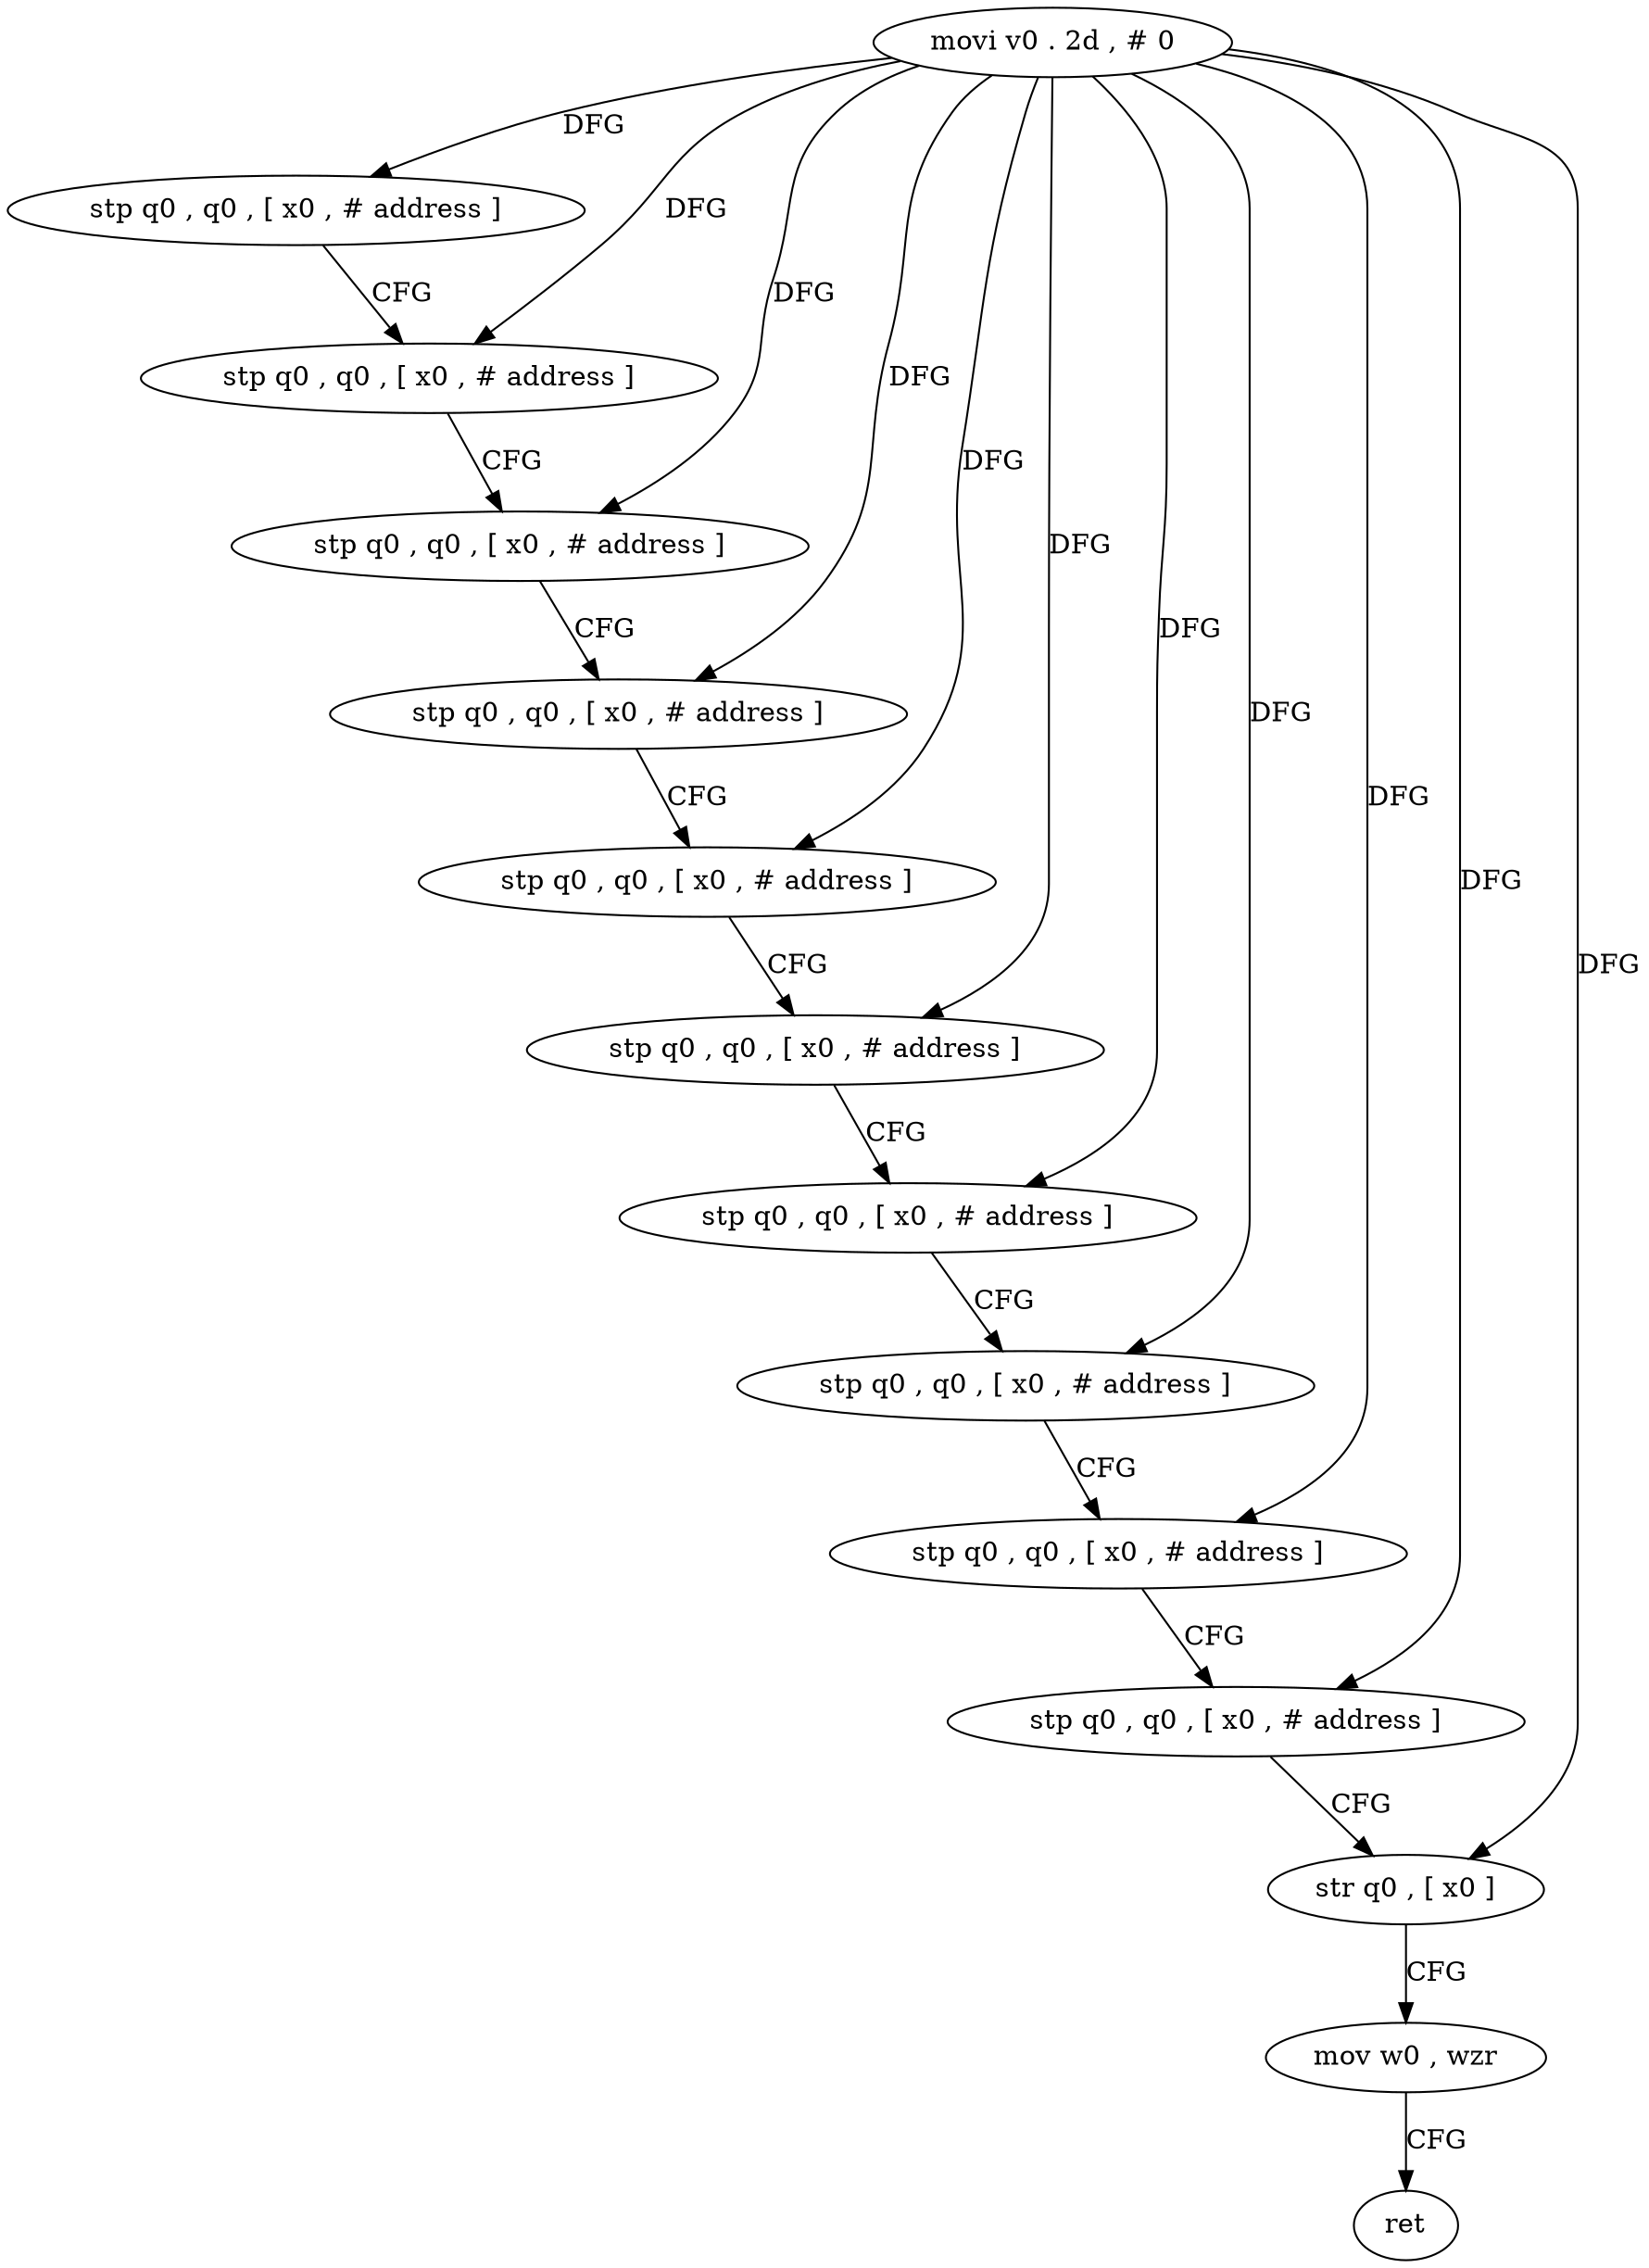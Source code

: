 digraph "func" {
"181112" [label = "movi v0 . 2d , # 0" ]
"181116" [label = "stp q0 , q0 , [ x0 , # address ]" ]
"181120" [label = "stp q0 , q0 , [ x0 , # address ]" ]
"181124" [label = "stp q0 , q0 , [ x0 , # address ]" ]
"181128" [label = "stp q0 , q0 , [ x0 , # address ]" ]
"181132" [label = "stp q0 , q0 , [ x0 , # address ]" ]
"181136" [label = "stp q0 , q0 , [ x0 , # address ]" ]
"181140" [label = "stp q0 , q0 , [ x0 , # address ]" ]
"181144" [label = "stp q0 , q0 , [ x0 , # address ]" ]
"181148" [label = "stp q0 , q0 , [ x0 , # address ]" ]
"181152" [label = "stp q0 , q0 , [ x0 , # address ]" ]
"181156" [label = "str q0 , [ x0 ]" ]
"181160" [label = "mov w0 , wzr" ]
"181164" [label = "ret" ]
"181112" -> "181116" [ label = "DFG" ]
"181112" -> "181120" [ label = "DFG" ]
"181112" -> "181124" [ label = "DFG" ]
"181112" -> "181128" [ label = "DFG" ]
"181112" -> "181132" [ label = "DFG" ]
"181112" -> "181136" [ label = "DFG" ]
"181112" -> "181140" [ label = "DFG" ]
"181112" -> "181144" [ label = "DFG" ]
"181112" -> "181148" [ label = "DFG" ]
"181112" -> "181152" [ label = "DFG" ]
"181112" -> "181156" [ label = "DFG" ]
"181116" -> "181120" [ label = "CFG" ]
"181120" -> "181124" [ label = "CFG" ]
"181124" -> "181128" [ label = "CFG" ]
"181128" -> "181132" [ label = "CFG" ]
"181132" -> "181136" [ label = "CFG" ]
"181136" -> "181140" [ label = "CFG" ]
"181140" -> "181144" [ label = "CFG" ]
"181144" -> "181148" [ label = "CFG" ]
"181148" -> "181152" [ label = "CFG" ]
"181152" -> "181156" [ label = "CFG" ]
"181156" -> "181160" [ label = "CFG" ]
"181160" -> "181164" [ label = "CFG" ]
}
